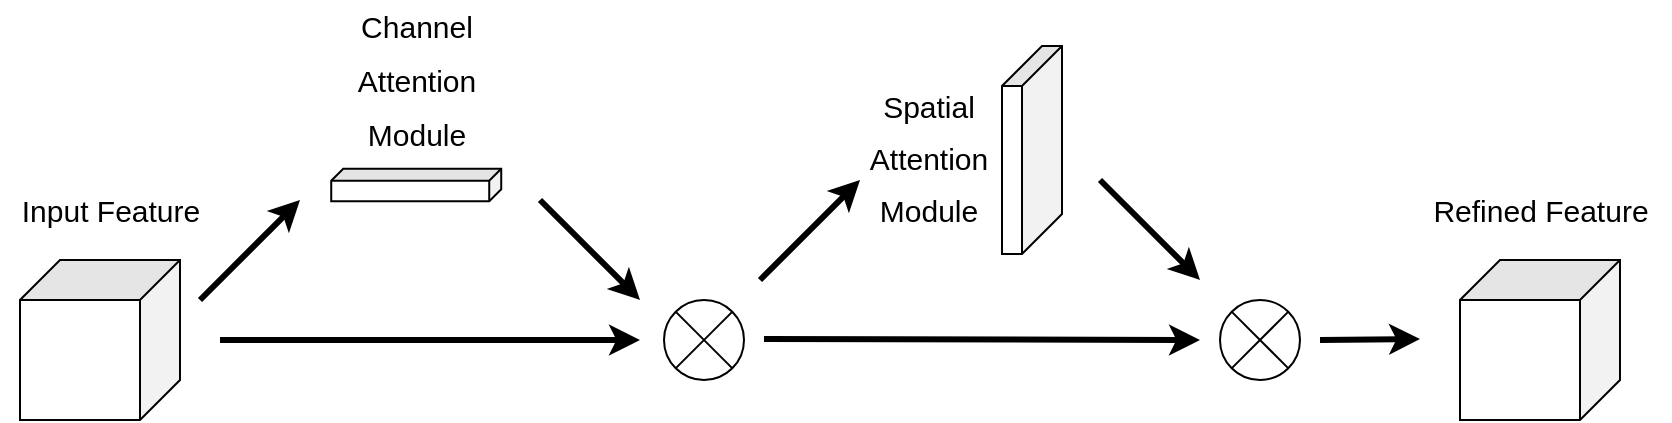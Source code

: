 <mxfile version="21.7.4" type="github">
  <diagram name="第 1 页" id="wIsoTSX7kr5_bi2yvoIx">
    <mxGraphModel dx="1781" dy="727" grid="1" gridSize="10" guides="1" tooltips="1" connect="1" arrows="1" fold="1" page="1" pageScale="1" pageWidth="827" pageHeight="1169" math="0" shadow="0">
      <root>
        <mxCell id="0" />
        <mxCell id="1" parent="0" />
        <mxCell id="8vwDd4ME2DwxDtPcYqRp-2" value="" style="shape=cube;whiteSpace=wrap;html=1;boundedLbl=1;backgroundOutline=1;darkOpacity=0.05;darkOpacity2=0.1;rotation=90;" vertex="1" parent="1">
          <mxGeometry x="-40" y="240" width="80" height="80" as="geometry" />
        </mxCell>
        <mxCell id="8vwDd4ME2DwxDtPcYqRp-4" value="" style="shape=cube;whiteSpace=wrap;html=1;boundedLbl=1;backgroundOutline=1;darkOpacity=0.05;darkOpacity2=0.1;rotation=90;" vertex="1" parent="1">
          <mxGeometry x="680" y="240" width="80" height="80" as="geometry" />
        </mxCell>
        <mxCell id="8vwDd4ME2DwxDtPcYqRp-8" value="" style="shape=cube;whiteSpace=wrap;html=1;boundedLbl=1;backgroundOutline=1;darkOpacity=0.05;darkOpacity2=0.1;rotation=90;size=6;" vertex="1" parent="1">
          <mxGeometry x="149.99" y="160" width="16.25" height="85" as="geometry" />
        </mxCell>
        <mxCell id="8vwDd4ME2DwxDtPcYqRp-9" value="" style="shape=cube;whiteSpace=wrap;html=1;boundedLbl=1;backgroundOutline=1;darkOpacity=0.05;darkOpacity2=0.1;rotation=90;" vertex="1" parent="1">
          <mxGeometry x="414" y="170" width="104" height="30" as="geometry" />
        </mxCell>
        <mxCell id="8vwDd4ME2DwxDtPcYqRp-10" value="" style="shape=sumEllipse;perimeter=ellipsePerimeter;whiteSpace=wrap;html=1;backgroundOutline=1;" vertex="1" parent="1">
          <mxGeometry x="282" y="260" width="40" height="40" as="geometry" />
        </mxCell>
        <mxCell id="8vwDd4ME2DwxDtPcYqRp-11" value="" style="shape=sumEllipse;perimeter=ellipsePerimeter;whiteSpace=wrap;html=1;backgroundOutline=1;" vertex="1" parent="1">
          <mxGeometry x="560" y="260" width="40" height="40" as="geometry" />
        </mxCell>
        <mxCell id="8vwDd4ME2DwxDtPcYqRp-12" value="" style="endArrow=classic;html=1;rounded=0;strokeWidth=3;" edge="1" parent="1">
          <mxGeometry width="50" height="50" relative="1" as="geometry">
            <mxPoint x="60" y="280" as="sourcePoint" />
            <mxPoint x="270" y="280" as="targetPoint" />
          </mxGeometry>
        </mxCell>
        <mxCell id="8vwDd4ME2DwxDtPcYqRp-14" value="" style="endArrow=classic;html=1;rounded=0;strokeWidth=3;" edge="1" parent="1">
          <mxGeometry width="50" height="50" relative="1" as="geometry">
            <mxPoint x="332" y="279.5" as="sourcePoint" />
            <mxPoint x="550" y="280" as="targetPoint" />
          </mxGeometry>
        </mxCell>
        <mxCell id="8vwDd4ME2DwxDtPcYqRp-15" value="" style="endArrow=classic;html=1;rounded=0;strokeWidth=3;" edge="1" parent="1">
          <mxGeometry width="50" height="50" relative="1" as="geometry">
            <mxPoint x="610" y="280" as="sourcePoint" />
            <mxPoint x="660" y="279.5" as="targetPoint" />
          </mxGeometry>
        </mxCell>
        <mxCell id="8vwDd4ME2DwxDtPcYqRp-17" value="" style="endArrow=classic;html=1;rounded=0;strokeWidth=3;" edge="1" parent="1">
          <mxGeometry width="50" height="50" relative="1" as="geometry">
            <mxPoint x="50" y="260" as="sourcePoint" />
            <mxPoint x="100" y="210" as="targetPoint" />
          </mxGeometry>
        </mxCell>
        <mxCell id="8vwDd4ME2DwxDtPcYqRp-18" value="" style="endArrow=classic;html=1;rounded=0;strokeWidth=3;" edge="1" parent="1">
          <mxGeometry width="50" height="50" relative="1" as="geometry">
            <mxPoint x="220" y="210" as="sourcePoint" />
            <mxPoint x="270" y="260" as="targetPoint" />
          </mxGeometry>
        </mxCell>
        <mxCell id="8vwDd4ME2DwxDtPcYqRp-19" value="" style="endArrow=classic;html=1;rounded=0;strokeWidth=3;" edge="1" parent="1">
          <mxGeometry width="50" height="50" relative="1" as="geometry">
            <mxPoint x="330" y="250" as="sourcePoint" />
            <mxPoint x="380" y="200" as="targetPoint" />
          </mxGeometry>
        </mxCell>
        <mxCell id="8vwDd4ME2DwxDtPcYqRp-20" value="" style="endArrow=classic;html=1;rounded=0;strokeWidth=3;" edge="1" parent="1">
          <mxGeometry width="50" height="50" relative="1" as="geometry">
            <mxPoint x="500" y="200" as="sourcePoint" />
            <mxPoint x="550" y="250" as="targetPoint" />
          </mxGeometry>
        </mxCell>
        <mxCell id="8vwDd4ME2DwxDtPcYqRp-21" value="&lt;font style=&quot;font-size: 15px;&quot;&gt;Input Feature&lt;/font&gt;" style="text;html=1;align=center;verticalAlign=middle;resizable=0;points=[];autosize=1;strokeColor=none;fillColor=none;" vertex="1" parent="1">
          <mxGeometry x="-50" y="200" width="110" height="30" as="geometry" />
        </mxCell>
        <mxCell id="8vwDd4ME2DwxDtPcYqRp-22" value="&lt;div style=&quot;line-height: 90%; font-size: 15px;&quot;&gt;&lt;span style=&quot;background-color: initial;&quot;&gt;&lt;font style=&quot;font-size: 15px;&quot;&gt;Channel&lt;/font&gt;&lt;/span&gt;&lt;/div&gt;&lt;font style=&quot;font-size: 15px;&quot;&gt;&lt;div style=&quot;line-height: 90%;&quot;&gt;&lt;br&gt;&lt;/div&gt;&lt;div style=&quot;line-height: 90%;&quot;&gt;&lt;span style=&quot;background-color: initial;&quot;&gt;Attention&lt;/span&gt;&lt;/div&gt;&lt;div style=&quot;line-height: 90%;&quot;&gt;&lt;br&gt;&lt;/div&gt;&lt;div style=&quot;line-height: 90%;&quot;&gt;&lt;span style=&quot;background-color: initial;&quot;&gt;Module&lt;/span&gt;&lt;/div&gt;&lt;/font&gt;" style="text;html=1;align=center;verticalAlign=middle;resizable=0;points=[];autosize=1;strokeColor=none;fillColor=none;opacity=60;" vertex="1" parent="1">
          <mxGeometry x="118.12" y="110" width="80" height="80" as="geometry" />
        </mxCell>
        <mxCell id="8vwDd4ME2DwxDtPcYqRp-23" value="&lt;p style=&quot;line-height: 100%;&quot;&gt;&lt;font style=&quot;font-size: 15px;&quot;&gt;Spatial&lt;br&gt;&lt;br&gt;Attention&lt;br&gt;&lt;br&gt;Module&lt;/font&gt;&lt;/p&gt;" style="text;html=1;align=center;verticalAlign=middle;resizable=0;points=[];autosize=1;strokeColor=none;fillColor=none;" vertex="1" parent="1">
          <mxGeometry x="374" y="140" width="80" height="100" as="geometry" />
        </mxCell>
        <mxCell id="8vwDd4ME2DwxDtPcYqRp-24" value="&lt;font style=&quot;font-size: 15px;&quot;&gt;Refined Feature&lt;/font&gt;" style="text;html=1;align=center;verticalAlign=middle;resizable=0;points=[];autosize=1;strokeColor=none;fillColor=none;" vertex="1" parent="1">
          <mxGeometry x="655" y="200" width="130" height="30" as="geometry" />
        </mxCell>
      </root>
    </mxGraphModel>
  </diagram>
</mxfile>
